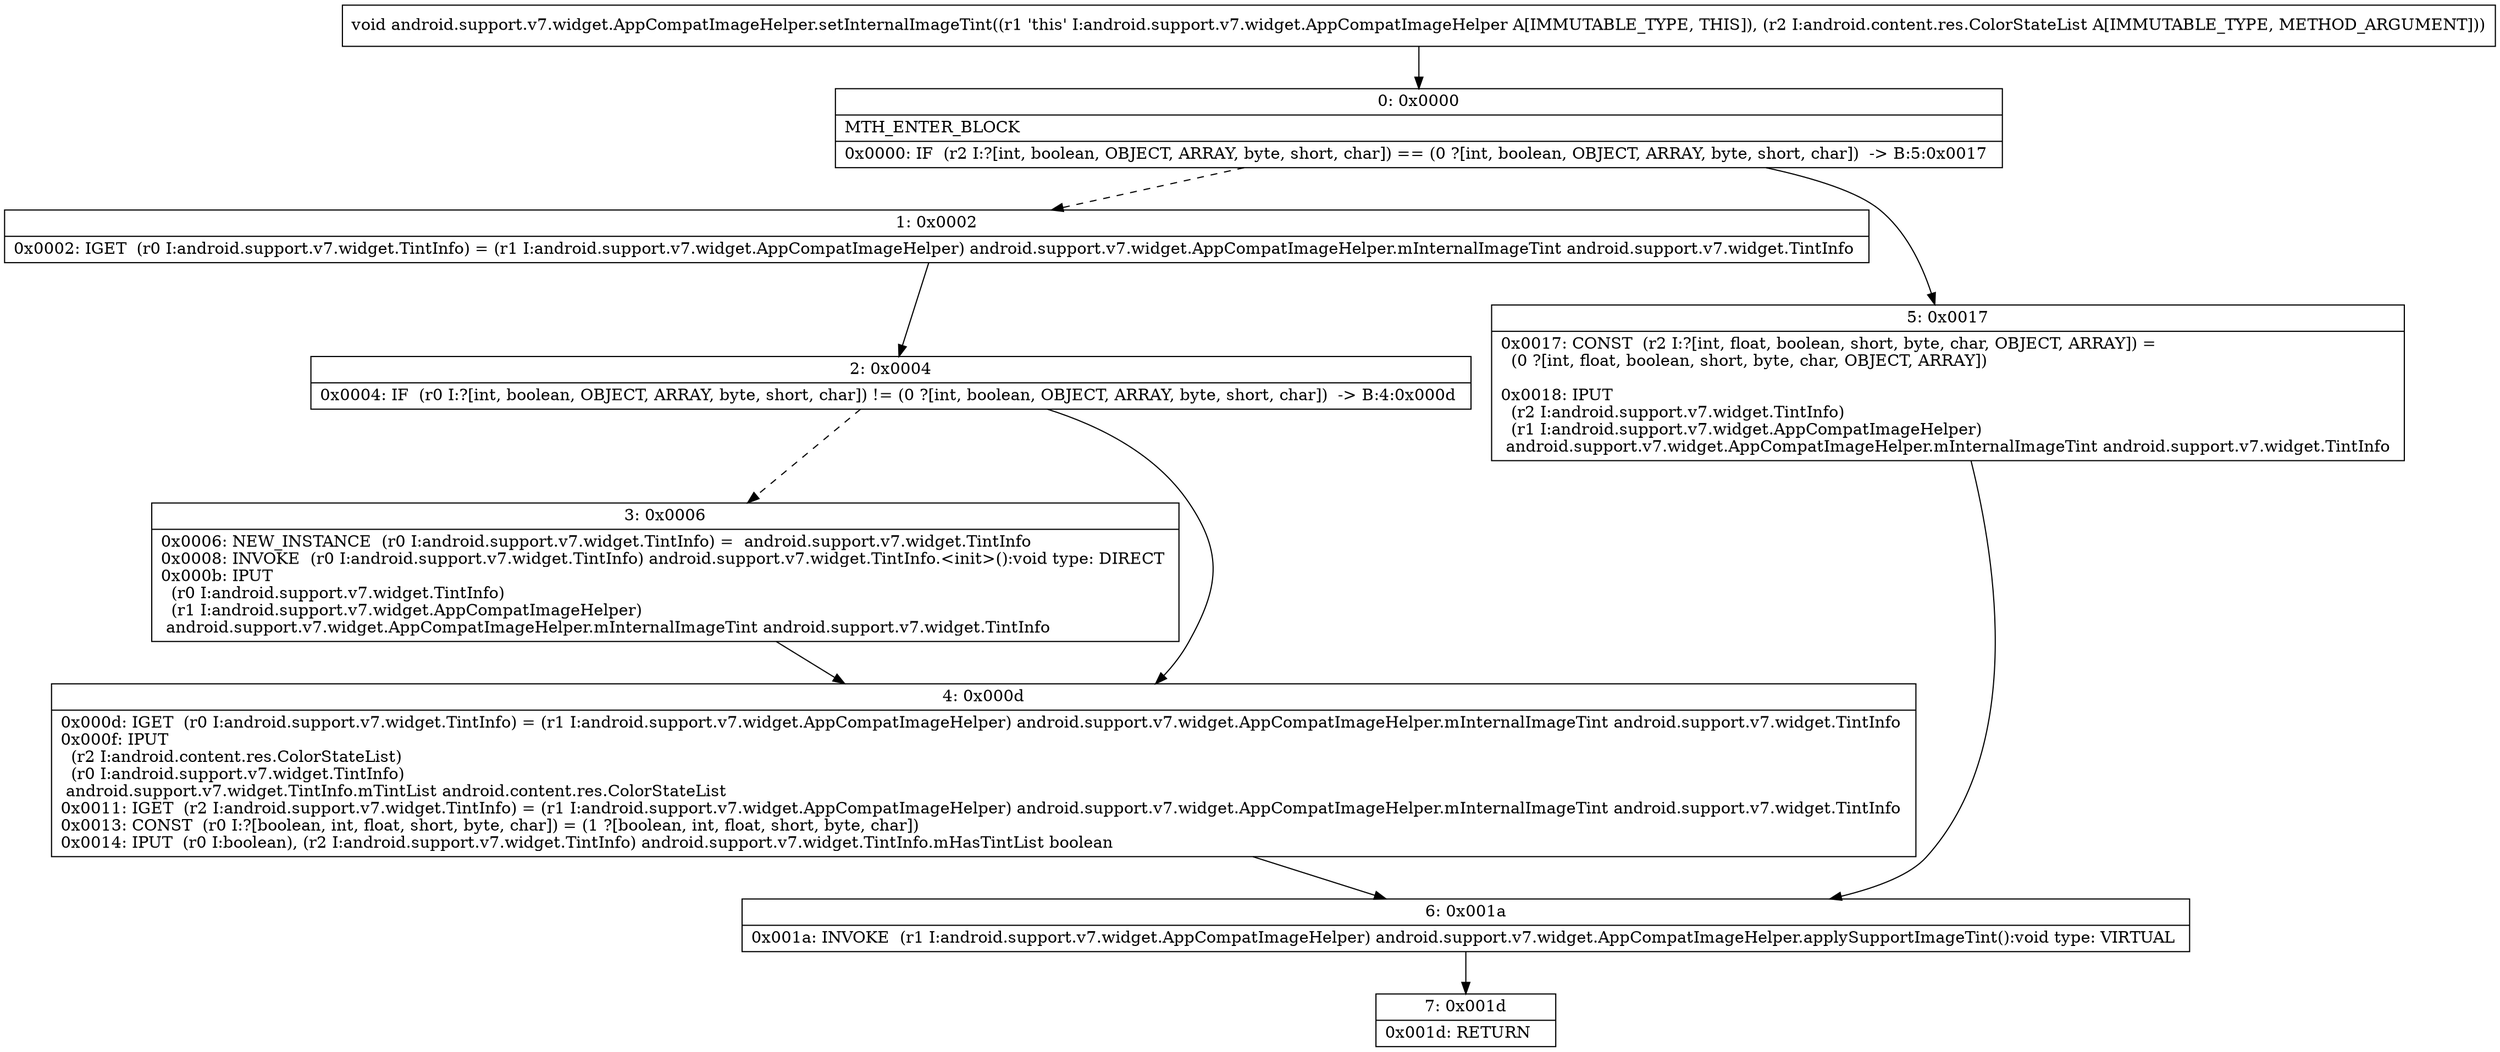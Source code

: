 digraph "CFG forandroid.support.v7.widget.AppCompatImageHelper.setInternalImageTint(Landroid\/content\/res\/ColorStateList;)V" {
Node_0 [shape=record,label="{0\:\ 0x0000|MTH_ENTER_BLOCK\l|0x0000: IF  (r2 I:?[int, boolean, OBJECT, ARRAY, byte, short, char]) == (0 ?[int, boolean, OBJECT, ARRAY, byte, short, char])  \-\> B:5:0x0017 \l}"];
Node_1 [shape=record,label="{1\:\ 0x0002|0x0002: IGET  (r0 I:android.support.v7.widget.TintInfo) = (r1 I:android.support.v7.widget.AppCompatImageHelper) android.support.v7.widget.AppCompatImageHelper.mInternalImageTint android.support.v7.widget.TintInfo \l}"];
Node_2 [shape=record,label="{2\:\ 0x0004|0x0004: IF  (r0 I:?[int, boolean, OBJECT, ARRAY, byte, short, char]) != (0 ?[int, boolean, OBJECT, ARRAY, byte, short, char])  \-\> B:4:0x000d \l}"];
Node_3 [shape=record,label="{3\:\ 0x0006|0x0006: NEW_INSTANCE  (r0 I:android.support.v7.widget.TintInfo) =  android.support.v7.widget.TintInfo \l0x0008: INVOKE  (r0 I:android.support.v7.widget.TintInfo) android.support.v7.widget.TintInfo.\<init\>():void type: DIRECT \l0x000b: IPUT  \l  (r0 I:android.support.v7.widget.TintInfo)\l  (r1 I:android.support.v7.widget.AppCompatImageHelper)\l android.support.v7.widget.AppCompatImageHelper.mInternalImageTint android.support.v7.widget.TintInfo \l}"];
Node_4 [shape=record,label="{4\:\ 0x000d|0x000d: IGET  (r0 I:android.support.v7.widget.TintInfo) = (r1 I:android.support.v7.widget.AppCompatImageHelper) android.support.v7.widget.AppCompatImageHelper.mInternalImageTint android.support.v7.widget.TintInfo \l0x000f: IPUT  \l  (r2 I:android.content.res.ColorStateList)\l  (r0 I:android.support.v7.widget.TintInfo)\l android.support.v7.widget.TintInfo.mTintList android.content.res.ColorStateList \l0x0011: IGET  (r2 I:android.support.v7.widget.TintInfo) = (r1 I:android.support.v7.widget.AppCompatImageHelper) android.support.v7.widget.AppCompatImageHelper.mInternalImageTint android.support.v7.widget.TintInfo \l0x0013: CONST  (r0 I:?[boolean, int, float, short, byte, char]) = (1 ?[boolean, int, float, short, byte, char]) \l0x0014: IPUT  (r0 I:boolean), (r2 I:android.support.v7.widget.TintInfo) android.support.v7.widget.TintInfo.mHasTintList boolean \l}"];
Node_5 [shape=record,label="{5\:\ 0x0017|0x0017: CONST  (r2 I:?[int, float, boolean, short, byte, char, OBJECT, ARRAY]) = \l  (0 ?[int, float, boolean, short, byte, char, OBJECT, ARRAY])\l \l0x0018: IPUT  \l  (r2 I:android.support.v7.widget.TintInfo)\l  (r1 I:android.support.v7.widget.AppCompatImageHelper)\l android.support.v7.widget.AppCompatImageHelper.mInternalImageTint android.support.v7.widget.TintInfo \l}"];
Node_6 [shape=record,label="{6\:\ 0x001a|0x001a: INVOKE  (r1 I:android.support.v7.widget.AppCompatImageHelper) android.support.v7.widget.AppCompatImageHelper.applySupportImageTint():void type: VIRTUAL \l}"];
Node_7 [shape=record,label="{7\:\ 0x001d|0x001d: RETURN   \l}"];
MethodNode[shape=record,label="{void android.support.v7.widget.AppCompatImageHelper.setInternalImageTint((r1 'this' I:android.support.v7.widget.AppCompatImageHelper A[IMMUTABLE_TYPE, THIS]), (r2 I:android.content.res.ColorStateList A[IMMUTABLE_TYPE, METHOD_ARGUMENT])) }"];
MethodNode -> Node_0;
Node_0 -> Node_1[style=dashed];
Node_0 -> Node_5;
Node_1 -> Node_2;
Node_2 -> Node_3[style=dashed];
Node_2 -> Node_4;
Node_3 -> Node_4;
Node_4 -> Node_6;
Node_5 -> Node_6;
Node_6 -> Node_7;
}

